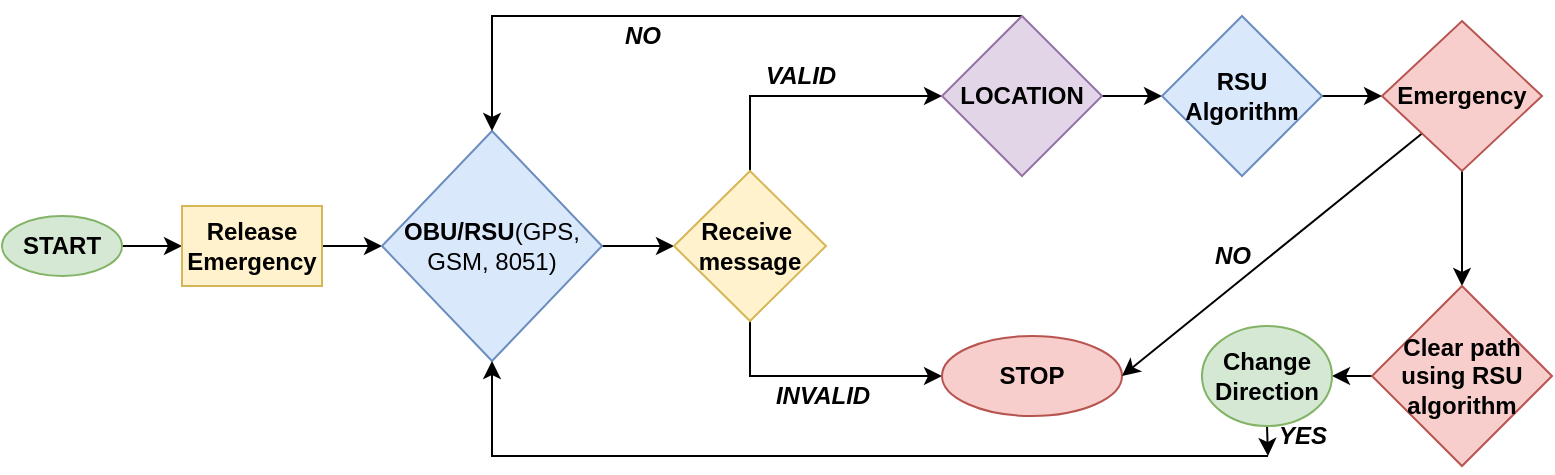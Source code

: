 <mxfile version="16.6.6" type="github" pages="2">
  <diagram id="6TkuM7NrTHhTdurN9bge" name="Page-1">
    <mxGraphModel dx="1038" dy="579" grid="1" gridSize="10" guides="1" tooltips="1" connect="1" arrows="1" fold="1" page="1" pageScale="1" pageWidth="827" pageHeight="1169" math="0" shadow="0">
      <root>
        <mxCell id="0" />
        <mxCell id="1" parent="0" />
        <mxCell id="jfslB9kb7TI_ufCtMmb4-11" style="edgeStyle=orthogonalEdgeStyle;rounded=0;orthogonalLoop=1;jettySize=auto;html=1;exitX=1;exitY=0.5;exitDx=0;exitDy=0;entryX=0;entryY=0.5;entryDx=0;entryDy=0;" edge="1" parent="1" source="jfslB9kb7TI_ufCtMmb4-1" target="jfslB9kb7TI_ufCtMmb4-2">
          <mxGeometry relative="1" as="geometry" />
        </mxCell>
        <mxCell id="jfslB9kb7TI_ufCtMmb4-1" value="&lt;b&gt;START&lt;/b&gt;" style="ellipse;whiteSpace=wrap;html=1;fillColor=#d5e8d4;strokeColor=#82b366;" vertex="1" parent="1">
          <mxGeometry x="40" y="200" width="60" height="30" as="geometry" />
        </mxCell>
        <mxCell id="jfslB9kb7TI_ufCtMmb4-12" style="edgeStyle=orthogonalEdgeStyle;rounded=0;orthogonalLoop=1;jettySize=auto;html=1;exitX=1;exitY=0.5;exitDx=0;exitDy=0;" edge="1" parent="1" source="jfslB9kb7TI_ufCtMmb4-2" target="jfslB9kb7TI_ufCtMmb4-3">
          <mxGeometry relative="1" as="geometry" />
        </mxCell>
        <mxCell id="jfslB9kb7TI_ufCtMmb4-2" value="&lt;b&gt;Release Emergency&lt;/b&gt;" style="rounded=0;whiteSpace=wrap;html=1;fillColor=#fff2cc;strokeColor=#d6b656;" vertex="1" parent="1">
          <mxGeometry x="130" y="195" width="70" height="40" as="geometry" />
        </mxCell>
        <mxCell id="jfslB9kb7TI_ufCtMmb4-13" style="edgeStyle=orthogonalEdgeStyle;rounded=0;orthogonalLoop=1;jettySize=auto;html=1;exitX=1;exitY=0.5;exitDx=0;exitDy=0;entryX=0;entryY=0.5;entryDx=0;entryDy=0;" edge="1" parent="1" source="jfslB9kb7TI_ufCtMmb4-3" target="jfslB9kb7TI_ufCtMmb4-4">
          <mxGeometry relative="1" as="geometry" />
        </mxCell>
        <mxCell id="jfslB9kb7TI_ufCtMmb4-3" value="&lt;b&gt;OBU/RSU&lt;/b&gt;(GPS, GSM, 8051)" style="rhombus;whiteSpace=wrap;html=1;fillColor=#dae8fc;strokeColor=#6c8ebf;" vertex="1" parent="1">
          <mxGeometry x="230" y="157.5" width="110" height="115" as="geometry" />
        </mxCell>
        <mxCell id="jfslB9kb7TI_ufCtMmb4-18" style="rounded=0;orthogonalLoop=1;jettySize=auto;html=1;exitX=0.5;exitY=1;exitDx=0;exitDy=0;" edge="1" parent="1" source="jfslB9kb7TI_ufCtMmb4-4">
          <mxGeometry relative="1" as="geometry">
            <mxPoint x="510" y="280" as="targetPoint" />
            <Array as="points">
              <mxPoint x="414" y="280" />
            </Array>
          </mxGeometry>
        </mxCell>
        <mxCell id="jfslB9kb7TI_ufCtMmb4-19" style="edgeStyle=none;rounded=0;orthogonalLoop=1;jettySize=auto;html=1;exitX=0.5;exitY=0;exitDx=0;exitDy=0;" edge="1" parent="1" source="jfslB9kb7TI_ufCtMmb4-4">
          <mxGeometry relative="1" as="geometry">
            <mxPoint x="510" y="140" as="targetPoint" />
            <Array as="points">
              <mxPoint x="414" y="140" />
            </Array>
          </mxGeometry>
        </mxCell>
        <mxCell id="jfslB9kb7TI_ufCtMmb4-4" value="&lt;b&gt;Receive&amp;nbsp;&lt;br&gt;message&lt;/b&gt;" style="rhombus;whiteSpace=wrap;html=1;fillColor=#fff2cc;strokeColor=#d6b656;" vertex="1" parent="1">
          <mxGeometry x="376" y="177.5" width="76" height="75" as="geometry" />
        </mxCell>
        <mxCell id="jfslB9kb7TI_ufCtMmb4-20" value="&lt;b&gt;&lt;i&gt;VALID&lt;/i&gt;&lt;/b&gt;" style="text;html=1;align=center;verticalAlign=middle;resizable=0;points=[];autosize=1;strokeColor=none;fillColor=none;" vertex="1" parent="1">
          <mxGeometry x="414" y="120" width="50" height="20" as="geometry" />
        </mxCell>
        <mxCell id="jfslB9kb7TI_ufCtMmb4-21" value="&lt;b&gt;&lt;i&gt;INVALID&lt;/i&gt;&lt;/b&gt;" style="text;html=1;align=center;verticalAlign=middle;resizable=0;points=[];autosize=1;strokeColor=none;fillColor=none;" vertex="1" parent="1">
          <mxGeometry x="420" y="280" width="60" height="20" as="geometry" />
        </mxCell>
        <mxCell id="jfslB9kb7TI_ufCtMmb4-25" style="edgeStyle=none;rounded=0;orthogonalLoop=1;jettySize=auto;html=1;exitX=1;exitY=0.5;exitDx=0;exitDy=0;entryX=0;entryY=0.5;entryDx=0;entryDy=0;" edge="1" parent="1" source="jfslB9kb7TI_ufCtMmb4-22" target="jfslB9kb7TI_ufCtMmb4-24">
          <mxGeometry relative="1" as="geometry" />
        </mxCell>
        <mxCell id="R6dE1_nX1oyEz3qqsS5H-10" style="edgeStyle=none;rounded=0;orthogonalLoop=1;jettySize=auto;html=1;exitX=0.5;exitY=0;exitDx=0;exitDy=0;entryX=0.5;entryY=0;entryDx=0;entryDy=0;" edge="1" parent="1" source="jfslB9kb7TI_ufCtMmb4-22" target="jfslB9kb7TI_ufCtMmb4-3">
          <mxGeometry relative="1" as="geometry">
            <Array as="points">
              <mxPoint x="285" y="100" />
            </Array>
          </mxGeometry>
        </mxCell>
        <mxCell id="jfslB9kb7TI_ufCtMmb4-22" value="&lt;b&gt;LOCATION&lt;/b&gt;" style="rhombus;whiteSpace=wrap;html=1;fillColor=#e1d5e7;strokeColor=#9673a6;" vertex="1" parent="1">
          <mxGeometry x="510" y="100" width="80" height="80" as="geometry" />
        </mxCell>
        <mxCell id="jfslB9kb7TI_ufCtMmb4-31" style="edgeStyle=none;rounded=0;orthogonalLoop=1;jettySize=auto;html=1;exitX=1;exitY=0.5;exitDx=0;exitDy=0;entryX=0;entryY=0.5;entryDx=0;entryDy=0;" edge="1" parent="1" source="jfslB9kb7TI_ufCtMmb4-24">
          <mxGeometry relative="1" as="geometry">
            <mxPoint x="730" y="140" as="targetPoint" />
          </mxGeometry>
        </mxCell>
        <mxCell id="jfslB9kb7TI_ufCtMmb4-24" value="&lt;b&gt;RSU Algorithm&lt;/b&gt;" style="rhombus;whiteSpace=wrap;html=1;fillColor=#dae8fc;strokeColor=#6c8ebf;" vertex="1" parent="1">
          <mxGeometry x="620" y="100" width="80" height="80" as="geometry" />
        </mxCell>
        <mxCell id="jfslB9kb7TI_ufCtMmb4-26" value="&lt;b&gt;STOP&lt;/b&gt;" style="ellipse;whiteSpace=wrap;html=1;fillColor=#f8cecc;strokeColor=#b85450;" vertex="1" parent="1">
          <mxGeometry x="510" y="260" width="90" height="40" as="geometry" />
        </mxCell>
        <mxCell id="jfslB9kb7TI_ufCtMmb4-36" style="edgeStyle=none;rounded=0;orthogonalLoop=1;jettySize=auto;html=1;exitX=0;exitY=1;exitDx=0;exitDy=0;entryX=1;entryY=0.5;entryDx=0;entryDy=0;" edge="1" parent="1" source="jfslB9kb7TI_ufCtMmb4-33" target="jfslB9kb7TI_ufCtMmb4-26">
          <mxGeometry relative="1" as="geometry" />
        </mxCell>
        <mxCell id="R6dE1_nX1oyEz3qqsS5H-3" style="edgeStyle=none;rounded=0;orthogonalLoop=1;jettySize=auto;html=1;exitX=0.5;exitY=1;exitDx=0;exitDy=0;entryX=0.5;entryY=0;entryDx=0;entryDy=0;" edge="1" parent="1" source="jfslB9kb7TI_ufCtMmb4-33" target="R6dE1_nX1oyEz3qqsS5H-1">
          <mxGeometry relative="1" as="geometry" />
        </mxCell>
        <mxCell id="jfslB9kb7TI_ufCtMmb4-33" value="&lt;b&gt;Emergency&lt;/b&gt;" style="rhombus;whiteSpace=wrap;html=1;fillColor=#f8cecc;strokeColor=#b85450;" vertex="1" parent="1">
          <mxGeometry x="730" y="102.5" width="80" height="75" as="geometry" />
        </mxCell>
        <mxCell id="R6dE1_nX1oyEz3qqsS5H-6" style="edgeStyle=none;rounded=0;orthogonalLoop=1;jettySize=auto;html=1;exitX=0;exitY=0.5;exitDx=0;exitDy=0;entryX=1;entryY=0.5;entryDx=0;entryDy=0;" edge="1" parent="1" source="R6dE1_nX1oyEz3qqsS5H-1" target="R6dE1_nX1oyEz3qqsS5H-5">
          <mxGeometry relative="1" as="geometry" />
        </mxCell>
        <mxCell id="R6dE1_nX1oyEz3qqsS5H-1" value="&lt;b&gt;Clear path using RSU algorithm&lt;/b&gt;" style="rhombus;whiteSpace=wrap;html=1;fillColor=#f8cecc;strokeColor=#b85450;" vertex="1" parent="1">
          <mxGeometry x="725" y="235" width="90" height="90" as="geometry" />
        </mxCell>
        <mxCell id="R6dE1_nX1oyEz3qqsS5H-7" style="edgeStyle=none;rounded=0;orthogonalLoop=1;jettySize=auto;html=1;entryX=0.5;entryY=1;entryDx=0;entryDy=0;" edge="1" parent="1" target="jfslB9kb7TI_ufCtMmb4-3">
          <mxGeometry relative="1" as="geometry">
            <mxPoint x="673" y="320" as="sourcePoint" />
            <Array as="points">
              <mxPoint x="285" y="320" />
            </Array>
          </mxGeometry>
        </mxCell>
        <mxCell id="R6dE1_nX1oyEz3qqsS5H-8" style="edgeStyle=none;rounded=0;orthogonalLoop=1;jettySize=auto;html=1;exitX=0.5;exitY=1;exitDx=0;exitDy=0;" edge="1" parent="1" source="R6dE1_nX1oyEz3qqsS5H-5">
          <mxGeometry relative="1" as="geometry">
            <mxPoint x="673" y="320" as="targetPoint" />
          </mxGeometry>
        </mxCell>
        <mxCell id="R6dE1_nX1oyEz3qqsS5H-5" value="&lt;b&gt;Change Direction&lt;/b&gt;" style="ellipse;whiteSpace=wrap;html=1;fillColor=#d5e8d4;strokeColor=#82b366;" vertex="1" parent="1">
          <mxGeometry x="640" y="255" width="65" height="50" as="geometry" />
        </mxCell>
        <mxCell id="R6dE1_nX1oyEz3qqsS5H-9" value="&lt;b&gt;&lt;i&gt;YES&lt;/i&gt;&lt;/b&gt;" style="text;html=1;align=center;verticalAlign=middle;resizable=0;points=[];autosize=1;strokeColor=none;fillColor=none;" vertex="1" parent="1">
          <mxGeometry x="670" y="300" width="40" height="20" as="geometry" />
        </mxCell>
        <mxCell id="R6dE1_nX1oyEz3qqsS5H-11" value="&lt;b&gt;&lt;i&gt;NO&lt;/i&gt;&lt;/b&gt;" style="text;html=1;align=center;verticalAlign=middle;resizable=0;points=[];autosize=1;strokeColor=none;fillColor=none;" vertex="1" parent="1">
          <mxGeometry x="345" y="100" width="30" height="20" as="geometry" />
        </mxCell>
        <mxCell id="R6dE1_nX1oyEz3qqsS5H-12" value="&lt;b&gt;&lt;i&gt;NO&lt;/i&gt;&lt;/b&gt;" style="text;html=1;align=center;verticalAlign=middle;resizable=0;points=[];autosize=1;strokeColor=none;fillColor=none;" vertex="1" parent="1">
          <mxGeometry x="640" y="210" width="30" height="20" as="geometry" />
        </mxCell>
      </root>
    </mxGraphModel>
  </diagram>
  <diagram id="m3hA06nbH07tevZgB0ss" name="Page-2">
    <mxGraphModel dx="1038" dy="579" grid="1" gridSize="10" guides="1" tooltips="1" connect="1" arrows="1" fold="1" page="1" pageScale="1" pageWidth="827" pageHeight="1169" math="0" shadow="0">
      <root>
        <mxCell id="1RZNhSoVL1UMY4U2arFY-0" />
        <mxCell id="1RZNhSoVL1UMY4U2arFY-1" parent="1RZNhSoVL1UMY4U2arFY-0" />
        <mxCell id="1RZNhSoVL1UMY4U2arFY-18" style="edgeStyle=none;rounded=0;orthogonalLoop=1;jettySize=auto;html=1;exitX=1;exitY=0.25;exitDx=0;exitDy=0;entryX=-0.01;entryY=0.625;entryDx=0;entryDy=0;entryPerimeter=0;" edge="1" parent="1RZNhSoVL1UMY4U2arFY-1" source="1RZNhSoVL1UMY4U2arFY-9" target="1RZNhSoVL1UMY4U2arFY-11">
          <mxGeometry relative="1" as="geometry" />
        </mxCell>
        <mxCell id="1RZNhSoVL1UMY4U2arFY-9" value="" style="rounded=1;whiteSpace=wrap;html=1;fillColor=#dae8fc;strokeColor=#6c8ebf;" vertex="1" parent="1RZNhSoVL1UMY4U2arFY-1">
          <mxGeometry x="40" y="300" width="310" height="220" as="geometry" />
        </mxCell>
        <mxCell id="1RZNhSoVL1UMY4U2arFY-2" value="Accelerometer" style="rounded=0;whiteSpace=wrap;html=1;fillColor=#fad9d5;strokeColor=#ae4132;" vertex="1" parent="1RZNhSoVL1UMY4U2arFY-1">
          <mxGeometry x="60" y="320" width="100" height="40" as="geometry" />
        </mxCell>
        <mxCell id="1RZNhSoVL1UMY4U2arFY-3" value="Pulse Sensor" style="rounded=0;whiteSpace=wrap;html=1;fillColor=#fad9d5;strokeColor=#ae4132;" vertex="1" parent="1RZNhSoVL1UMY4U2arFY-1">
          <mxGeometry x="60" y="390" width="100" height="40" as="geometry" />
        </mxCell>
        <mxCell id="1RZNhSoVL1UMY4U2arFY-4" value="Muscle Sensors" style="rounded=0;whiteSpace=wrap;html=1;fillColor=#fad9d5;strokeColor=#ae4132;" vertex="1" parent="1RZNhSoVL1UMY4U2arFY-1">
          <mxGeometry x="60" y="460" width="100" height="40" as="geometry" />
        </mxCell>
        <mxCell id="1RZNhSoVL1UMY4U2arFY-5" value="Processing Unit" style="shape=process;whiteSpace=wrap;html=1;backgroundOutline=1;fillColor=#e1d5e7;strokeColor=#9673a6;" vertex="1" parent="1RZNhSoVL1UMY4U2arFY-1">
          <mxGeometry x="200" y="320" width="130" height="110" as="geometry" />
        </mxCell>
        <mxCell id="1RZNhSoVL1UMY4U2arFY-6" value="802.11 interface" style="rounded=0;whiteSpace=wrap;html=1;fillColor=#bac8d3;strokeColor=#23445d;" vertex="1" parent="1RZNhSoVL1UMY4U2arFY-1">
          <mxGeometry x="235" y="330" width="60" height="30" as="geometry" />
        </mxCell>
        <mxCell id="1RZNhSoVL1UMY4U2arFY-7" value="Generate Alerts" style="rounded=0;whiteSpace=wrap;html=1;fillColor=#fad9d5;strokeColor=#ae4132;" vertex="1" parent="1RZNhSoVL1UMY4U2arFY-1">
          <mxGeometry x="235" y="390" width="65" height="35" as="geometry" />
        </mxCell>
        <mxCell id="1RZNhSoVL1UMY4U2arFY-8" value="GPS module" style="rounded=0;whiteSpace=wrap;html=1;fillColor=#ffe6cc;strokeColor=#d79b00;" vertex="1" parent="1RZNhSoVL1UMY4U2arFY-1">
          <mxGeometry x="200" y="465" width="130" height="30" as="geometry" />
        </mxCell>
        <mxCell id="1RZNhSoVL1UMY4U2arFY-19" style="edgeStyle=none;rounded=0;orthogonalLoop=1;jettySize=auto;html=1;exitX=1;exitY=0.5;exitDx=0;exitDy=0;entryX=1;entryY=0.5;entryDx=0;entryDy=0;" edge="1" parent="1RZNhSoVL1UMY4U2arFY-1" source="1RZNhSoVL1UMY4U2arFY-11" target="1RZNhSoVL1UMY4U2arFY-13">
          <mxGeometry relative="1" as="geometry">
            <Array as="points">
              <mxPoint x="720" y="345" />
              <mxPoint x="720" y="485" />
            </Array>
          </mxGeometry>
        </mxCell>
        <mxCell id="1RZNhSoVL1UMY4U2arFY-11" value="Server Control Unit&lt;br&gt;" style="rounded=1;whiteSpace=wrap;html=1;fillColor=#ffe6cc;strokeColor=#d79b00;" vertex="1" parent="1RZNhSoVL1UMY4U2arFY-1">
          <mxGeometry x="430" y="305" width="160" height="80" as="geometry" />
        </mxCell>
        <mxCell id="1RZNhSoVL1UMY4U2arFY-12" value="&lt;b&gt;802.11 Interface&lt;/b&gt;" style="rounded=0;whiteSpace=wrap;html=1;fillColor=#bac8d3;strokeColor=#23445d;" vertex="1" parent="1RZNhSoVL1UMY4U2arFY-1">
          <mxGeometry x="475" y="305" width="70" height="30" as="geometry" />
        </mxCell>
        <mxCell id="1RZNhSoVL1UMY4U2arFY-20" style="edgeStyle=none;rounded=0;orthogonalLoop=1;jettySize=auto;html=1;exitX=0;exitY=0.5;exitDx=0;exitDy=0;entryX=0.997;entryY=0.846;entryDx=0;entryDy=0;entryPerimeter=0;" edge="1" parent="1RZNhSoVL1UMY4U2arFY-1" source="1RZNhSoVL1UMY4U2arFY-13" target="1RZNhSoVL1UMY4U2arFY-9">
          <mxGeometry relative="1" as="geometry" />
        </mxCell>
        <mxCell id="1RZNhSoVL1UMY4U2arFY-13" value="Hospital" style="rounded=1;whiteSpace=wrap;html=1;fillColor=#f8cecc;strokeColor=#b85450;" vertex="1" parent="1RZNhSoVL1UMY4U2arFY-1">
          <mxGeometry x="540" y="450" width="100" height="70" as="geometry" />
        </mxCell>
        <mxCell id="1RZNhSoVL1UMY4U2arFY-14" value="&lt;b&gt;802.11 Interface&lt;/b&gt;" style="rounded=0;whiteSpace=wrap;html=1;fillColor=#bac8d3;strokeColor=#23445d;" vertex="1" parent="1RZNhSoVL1UMY4U2arFY-1">
          <mxGeometry x="555" y="450" width="70" height="30" as="geometry" />
        </mxCell>
        <mxCell id="1RZNhSoVL1UMY4U2arFY-21" value="&lt;b&gt;&lt;u&gt;Vehicle&lt;/u&gt;&lt;/b&gt;" style="text;html=1;strokeColor=none;fillColor=none;align=center;verticalAlign=middle;whiteSpace=wrap;rounded=0;" vertex="1" parent="1RZNhSoVL1UMY4U2arFY-1">
          <mxGeometry x="50" y="275" width="60" height="30" as="geometry" />
        </mxCell>
        <mxCell id="1RZNhSoVL1UMY4U2arFY-22" value="&lt;b&gt;&lt;u&gt;Vehicular Environment&lt;/u&gt;&lt;/b&gt;" style="text;html=1;strokeColor=none;fillColor=none;align=center;verticalAlign=middle;whiteSpace=wrap;rounded=0;" vertex="1" parent="1RZNhSoVL1UMY4U2arFY-1">
          <mxGeometry x="360" y="300" width="60" height="30" as="geometry" />
        </mxCell>
        <mxCell id="1RZNhSoVL1UMY4U2arFY-23" value="&lt;b&gt;&lt;u&gt;Alert&lt;/u&gt;&lt;/b&gt;" style="text;html=1;strokeColor=none;fillColor=none;align=center;verticalAlign=middle;whiteSpace=wrap;rounded=0;" vertex="1" parent="1RZNhSoVL1UMY4U2arFY-1">
          <mxGeometry x="360" y="355" width="60" height="30" as="geometry" />
        </mxCell>
        <mxCell id="1RZNhSoVL1UMY4U2arFY-25" value="&lt;b&gt;&lt;u&gt;Request for Ambulance&lt;/u&gt;&lt;/b&gt;" style="text;html=1;strokeColor=none;fillColor=none;align=center;verticalAlign=middle;whiteSpace=wrap;rounded=0;" vertex="1" parent="1RZNhSoVL1UMY4U2arFY-1">
          <mxGeometry x="650" y="410" width="70" height="30" as="geometry" />
        </mxCell>
        <mxCell id="1RZNhSoVL1UMY4U2arFY-26" value="&lt;b&gt;&lt;u&gt;Request for Path&amp;nbsp;Clearance&lt;/u&gt;&lt;/b&gt;" style="text;html=1;strokeColor=none;fillColor=none;align=center;verticalAlign=middle;whiteSpace=wrap;rounded=0;" vertex="1" parent="1RZNhSoVL1UMY4U2arFY-1">
          <mxGeometry x="374" y="460" width="166" height="30" as="geometry" />
        </mxCell>
        <mxCell id="1RZNhSoVL1UMY4U2arFY-27" value="&lt;u&gt;&lt;b&gt;Emergency Dispatch&lt;/b&gt;&lt;/u&gt;" style="text;html=1;strokeColor=none;fillColor=none;align=center;verticalAlign=middle;whiteSpace=wrap;rounded=0;" vertex="1" parent="1RZNhSoVL1UMY4U2arFY-1">
          <mxGeometry x="387" y="480" width="140" height="30" as="geometry" />
        </mxCell>
      </root>
    </mxGraphModel>
  </diagram>
</mxfile>

